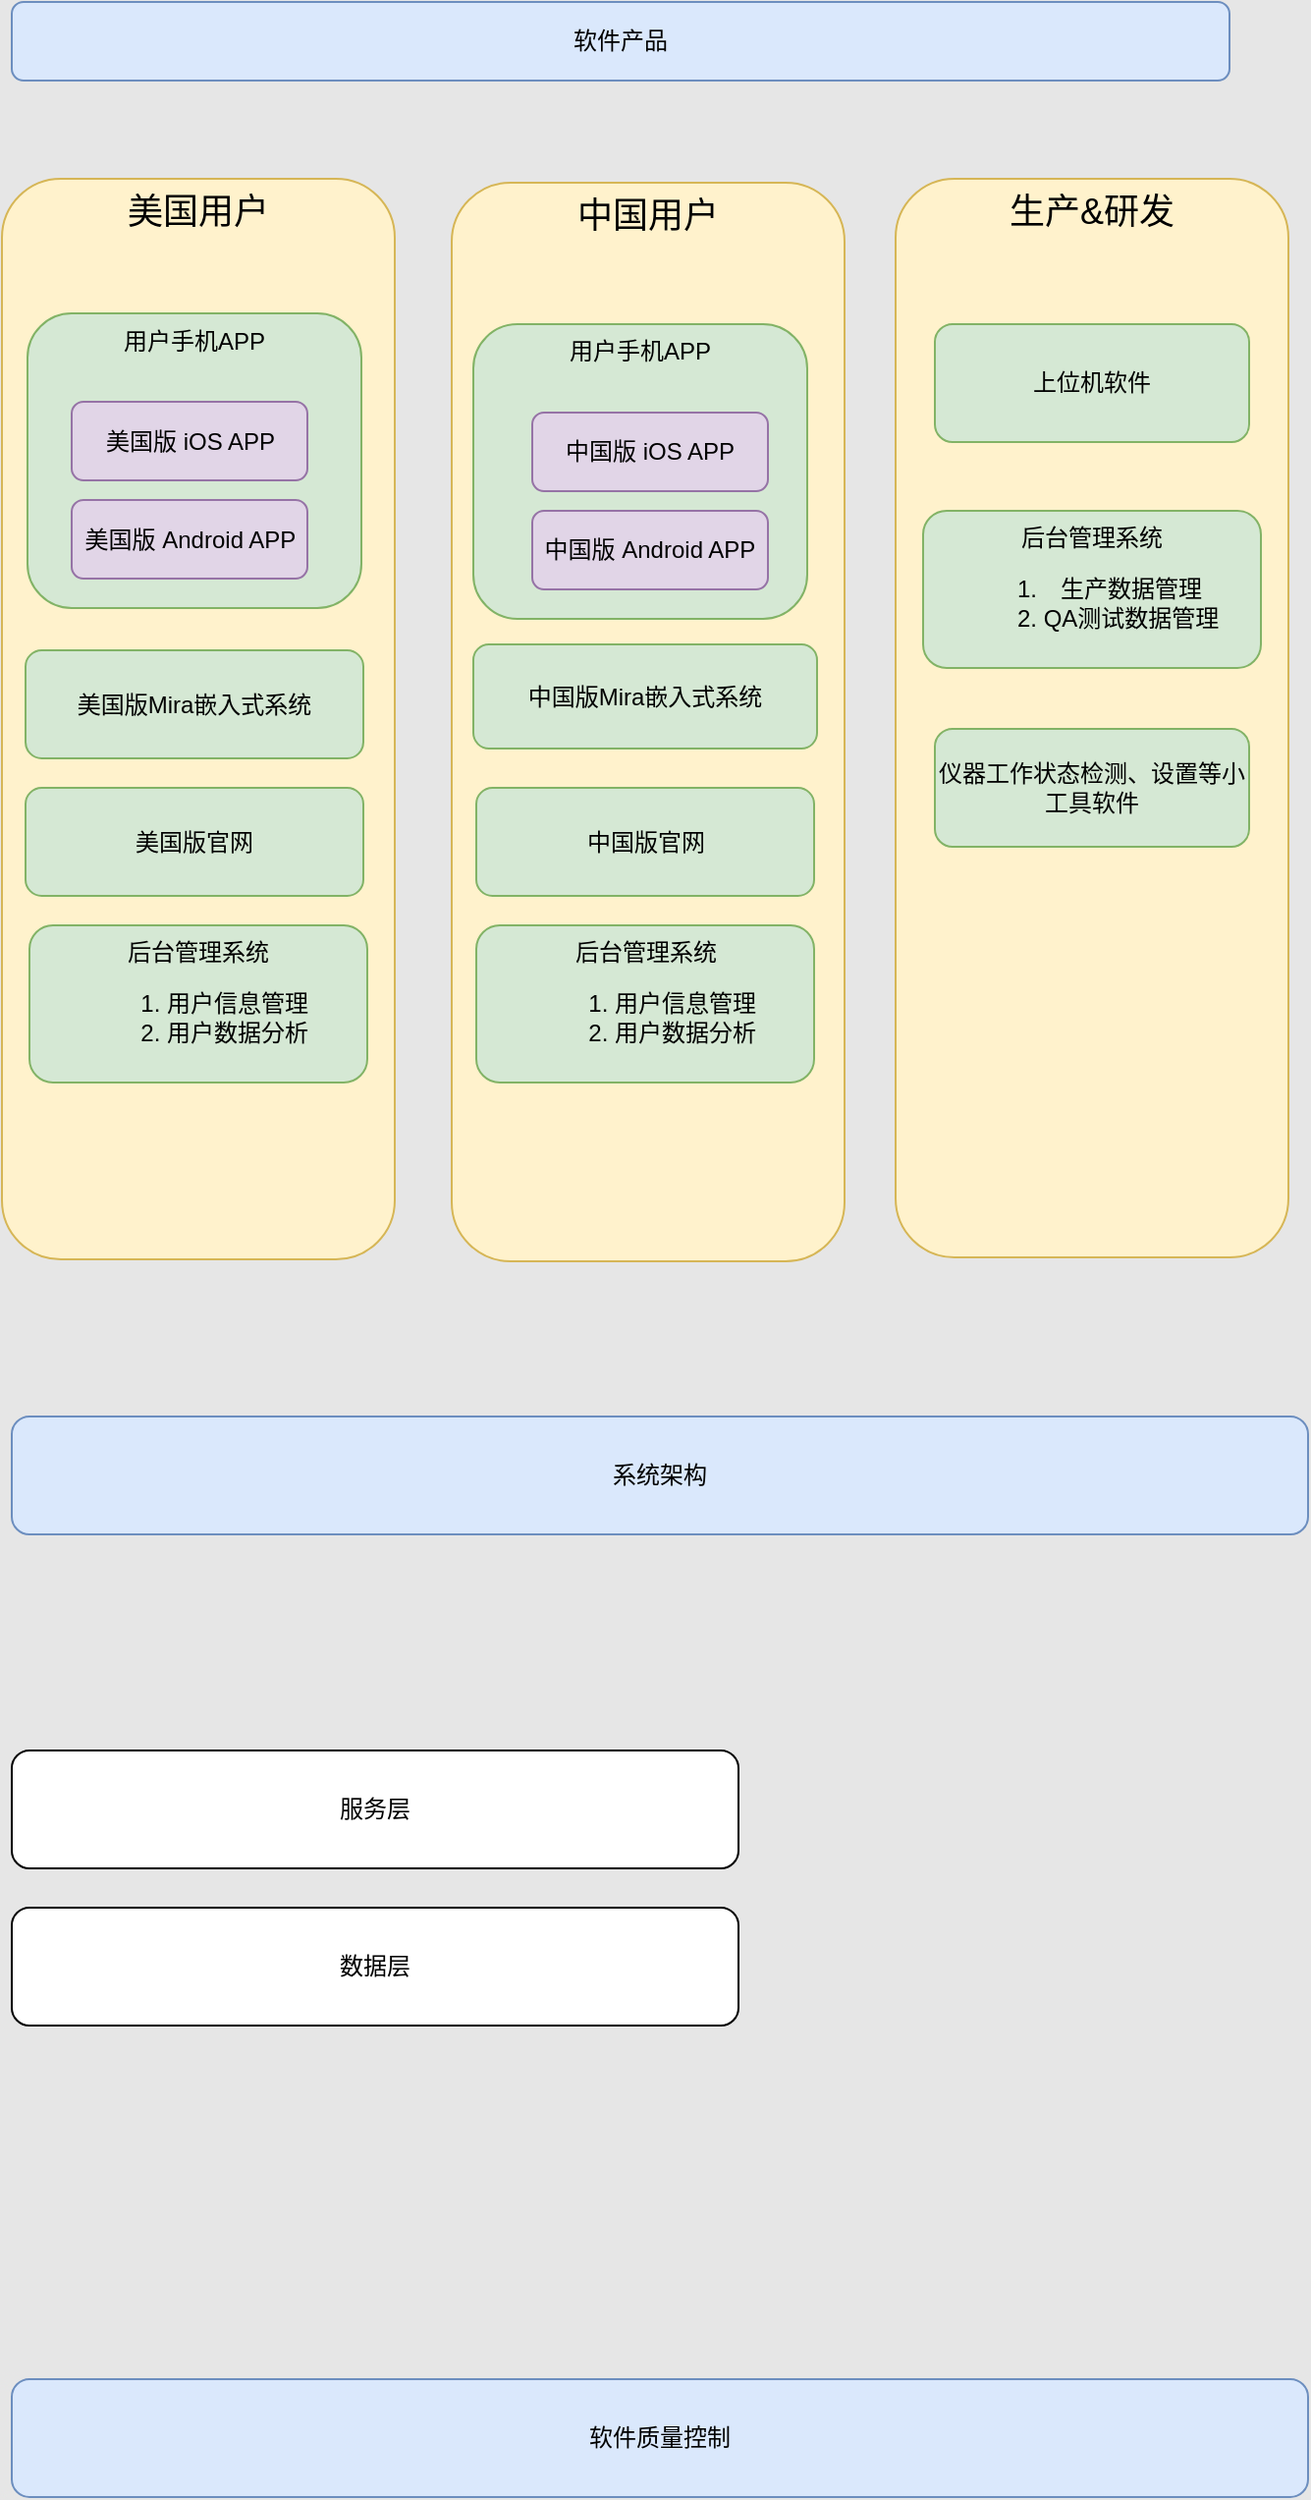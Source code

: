 <mxfile version="10.5.1" type="github"><diagram id="XObeihnjIJagdVTVRIa1" name="第 1 页"><mxGraphModel dx="1015" dy="-228" grid="1" gridSize="10" guides="1" tooltips="1" connect="1" arrows="1" fold="1" page="1" pageScale="1" pageWidth="827" pageHeight="1169" background="#E6E6E6" math="0" shadow="0"><root><mxCell id="0"/><mxCell id="1" parent="0"/><mxCell id="B7sT9SbihXuZ1xSZ1FCd-13" value="美国用户" style="rounded=1;whiteSpace=wrap;html=1;fillColor=#fff2cc;strokeColor=#d6b656;verticalAlign=top;fontSize=18;" vertex="1" parent="1"><mxGeometry x="35" y="1310" width="200" height="550" as="geometry"/></mxCell><mxCell id="1zTaEgs4XXAbuq_W-WRQ-1" value="软件产品" style="rounded=1;whiteSpace=wrap;html=1;fillColor=#dae8fc;strokeColor=#6c8ebf;" parent="1" vertex="1"><mxGeometry x="40" y="1220" width="620" height="40" as="geometry"/></mxCell><mxCell id="B7sT9SbihXuZ1xSZ1FCd-1" value="用户手机APP" style="rounded=1;whiteSpace=wrap;html=1;verticalAlign=top;fillColor=#d5e8d4;strokeColor=#82b366;" vertex="1" parent="1"><mxGeometry x="48" y="1378.5" width="170" height="150" as="geometry"/></mxCell><mxCell id="B7sT9SbihXuZ1xSZ1FCd-2" value="美国版 iOS APP" style="rounded=1;whiteSpace=wrap;html=1;fillColor=#e1d5e7;strokeColor=#9673a6;" vertex="1" parent="1"><mxGeometry x="70.5" y="1423.5" width="120" height="40" as="geometry"/></mxCell><mxCell id="B7sT9SbihXuZ1xSZ1FCd-3" value="美国版 Android APP" style="rounded=1;whiteSpace=wrap;html=1;fillColor=#e1d5e7;strokeColor=#9673a6;" vertex="1" parent="1"><mxGeometry x="70.5" y="1473.5" width="120" height="40" as="geometry"/></mxCell><mxCell id="B7sT9SbihXuZ1xSZ1FCd-6" value="服务层" style="rounded=1;whiteSpace=wrap;html=1;" vertex="1" parent="1"><mxGeometry x="40" y="2110" width="370" height="60" as="geometry"/></mxCell><mxCell id="B7sT9SbihXuZ1xSZ1FCd-7" value="数据层" style="rounded=1;whiteSpace=wrap;html=1;" vertex="1" parent="1"><mxGeometry x="40" y="2190" width="370" height="60" as="geometry"/></mxCell><mxCell id="B7sT9SbihXuZ1xSZ1FCd-11" value="美国版Mira嵌入式系统" style="rounded=1;whiteSpace=wrap;html=1;fillColor=#d5e8d4;strokeColor=#82b366;" vertex="1" parent="1"><mxGeometry x="47" y="1550" width="172" height="55" as="geometry"/></mxCell><mxCell id="B7sT9SbihXuZ1xSZ1FCd-14" value="中国用户" style="rounded=1;whiteSpace=wrap;html=1;fillColor=#fff2cc;strokeColor=#d6b656;verticalAlign=top;fontSize=18;" vertex="1" parent="1"><mxGeometry x="264" y="1312" width="200" height="549" as="geometry"/></mxCell><mxCell id="B7sT9SbihXuZ1xSZ1FCd-15" value="用户手机APP" style="rounded=1;whiteSpace=wrap;html=1;verticalAlign=top;fillColor=#d5e8d4;strokeColor=#82b366;" vertex="1" parent="1"><mxGeometry x="275" y="1384" width="170" height="150" as="geometry"/></mxCell><mxCell id="B7sT9SbihXuZ1xSZ1FCd-18" value="中国版 iOS APP" style="rounded=1;whiteSpace=wrap;html=1;fillColor=#e1d5e7;strokeColor=#9673a6;" vertex="1" parent="1"><mxGeometry x="305" y="1429" width="120" height="40" as="geometry"/></mxCell><mxCell id="B7sT9SbihXuZ1xSZ1FCd-19" value="中国版 Android APP" style="rounded=1;whiteSpace=wrap;html=1;fillColor=#e1d5e7;strokeColor=#9673a6;" vertex="1" parent="1"><mxGeometry x="305" y="1479" width="120" height="40" as="geometry"/></mxCell><mxCell id="B7sT9SbihXuZ1xSZ1FCd-22" value="中国版Mira嵌入式系统" style="rounded=1;whiteSpace=wrap;html=1;fillColor=#d5e8d4;strokeColor=#82b366;" vertex="1" parent="1"><mxGeometry x="275" y="1547" width="175" height="53" as="geometry"/></mxCell><mxCell id="B7sT9SbihXuZ1xSZ1FCd-26" value="美国版官网" style="rounded=1;whiteSpace=wrap;html=1;fillColor=#d5e8d4;strokeColor=#82b366;" vertex="1" parent="1"><mxGeometry x="47" y="1620" width="172" height="55" as="geometry"/></mxCell><mxCell id="B7sT9SbihXuZ1xSZ1FCd-27" value="中国版官网" style="rounded=1;whiteSpace=wrap;html=1;fillColor=#d5e8d4;strokeColor=#82b366;" vertex="1" parent="1"><mxGeometry x="276.5" y="1620" width="172" height="55" as="geometry"/></mxCell><mxCell id="B7sT9SbihXuZ1xSZ1FCd-28" value="生产&amp;amp;研发" style="rounded=1;whiteSpace=wrap;html=1;fillColor=#fff2cc;strokeColor=#d6b656;verticalAlign=top;fontSize=18;" vertex="1" parent="1"><mxGeometry x="490" y="1310" width="200" height="549" as="geometry"/></mxCell><mxCell id="B7sT9SbihXuZ1xSZ1FCd-29" value="上位机软件" style="rounded=1;whiteSpace=wrap;html=1;fontSize=12;fillColor=#d5e8d4;strokeColor=#82b366;" vertex="1" parent="1"><mxGeometry x="510" y="1384" width="160" height="60" as="geometry"/></mxCell><mxCell id="B7sT9SbihXuZ1xSZ1FCd-30" value="后台管理系统&lt;br&gt;&lt;ol&gt;&lt;li&gt;用户信息管理&lt;br&gt;&lt;/li&gt;&lt;li&gt;用户数据分析&lt;br&gt;&lt;/li&gt;&lt;/ol&gt;" style="rounded=1;whiteSpace=wrap;html=1;fillColor=#d5e8d4;strokeColor=#82b366;" vertex="1" parent="1"><mxGeometry x="49" y="1690" width="172" height="80" as="geometry"/></mxCell><mxCell id="B7sT9SbihXuZ1xSZ1FCd-32" value="后台管理系统&lt;br&gt;&lt;ol&gt;&lt;li&gt;用户信息管理&lt;br&gt;&lt;/li&gt;&lt;li&gt;用户数据分析&lt;br&gt;&lt;/li&gt;&lt;/ol&gt;" style="rounded=1;whiteSpace=wrap;html=1;fillColor=#d5e8d4;strokeColor=#82b366;" vertex="1" parent="1"><mxGeometry x="276.5" y="1690" width="172" height="80" as="geometry"/></mxCell><mxCell id="B7sT9SbihXuZ1xSZ1FCd-33" value="系统架构" style="rounded=1;whiteSpace=wrap;html=1;fillColor=#dae8fc;strokeColor=#6c8ebf;" vertex="1" parent="1"><mxGeometry x="40" y="1940" width="660" height="60" as="geometry"/></mxCell><mxCell id="B7sT9SbihXuZ1xSZ1FCd-34" value="后台管理系统&lt;br&gt;&lt;ol&gt;&lt;li&gt;生产数据管理&lt;/li&gt;&lt;li&gt;QA测试数据管理&lt;/li&gt;&lt;/ol&gt;" style="rounded=1;whiteSpace=wrap;html=1;fillColor=#d5e8d4;strokeColor=#82b366;" vertex="1" parent="1"><mxGeometry x="504" y="1479" width="172" height="80" as="geometry"/></mxCell><mxCell id="B7sT9SbihXuZ1xSZ1FCd-35" value="软件质量控制" style="rounded=1;whiteSpace=wrap;html=1;fillColor=#dae8fc;strokeColor=#6c8ebf;" vertex="1" parent="1"><mxGeometry x="40" y="2430" width="660" height="60" as="geometry"/></mxCell><mxCell id="B7sT9SbihXuZ1xSZ1FCd-36" value="仪器工作状态检测、设置等小工具软件" style="rounded=1;whiteSpace=wrap;html=1;fontSize=12;fillColor=#d5e8d4;strokeColor=#82b366;" vertex="1" parent="1"><mxGeometry x="510" y="1590" width="160" height="60" as="geometry"/></mxCell></root></mxGraphModel></diagram></mxfile>